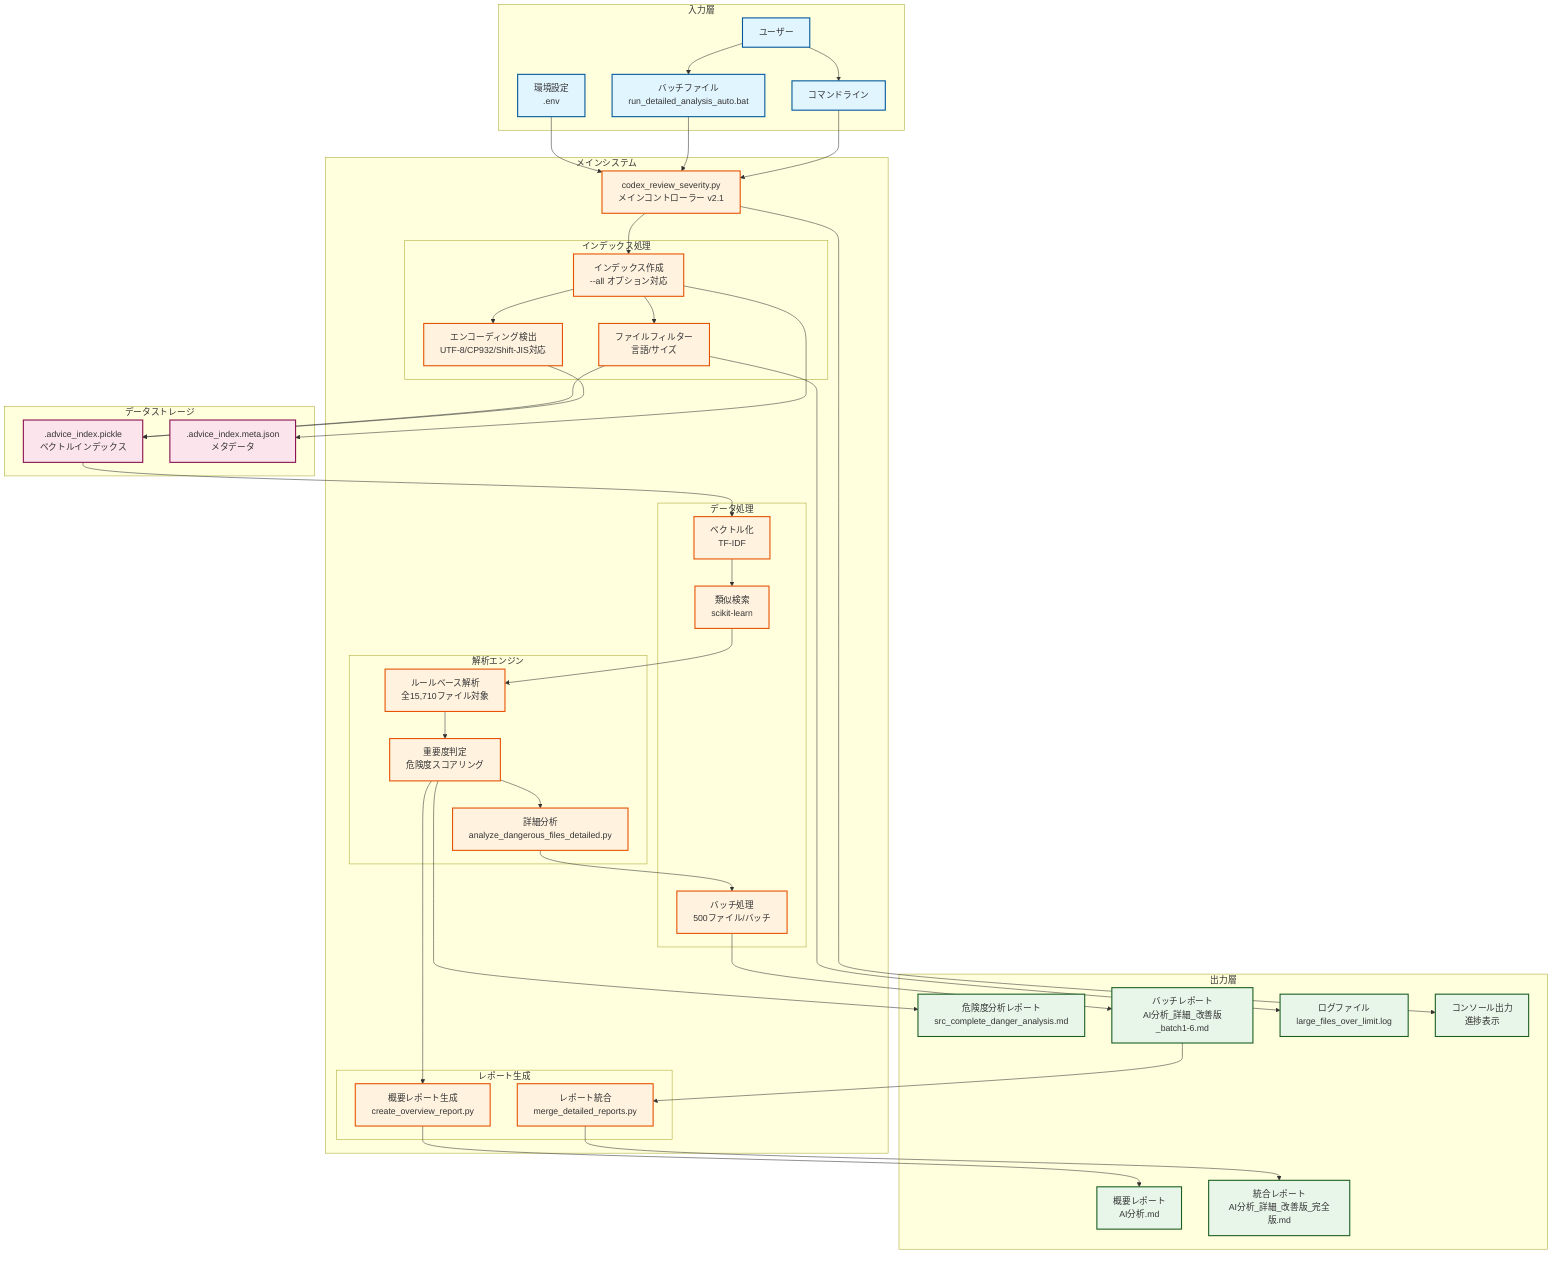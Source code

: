 graph TB
    %% コードレビューシステム アーキテクチャ図 v2.1.0

    subgraph "入力層"
        USER[ユーザー]
        CLI[コマンドライン]
        ENV[環境設定<br/>.env]
        BATCH_SCRIPT[バッチファイル<br/>run_detailed_analysis_auto.bat]
    end

    subgraph "メインシステム"
        MAIN[codex_review_severity.py<br/>メインコントローラー v2.1]

        subgraph "インデックス処理"
            INDEX[インデックス作成<br/>--all オプション対応]
            ENCODE[エンコーディング検出<br/>UTF-8/CP932/Shift-JIS対応]
            FILTER[ファイルフィルター<br/>言語/サイズ]
        end

        subgraph "解析エンジン"
            RULES[ルールベース解析<br/>全15,710ファイル対象]
            SEVERITY[重要度判定<br/>危険度スコアリング]
            DETAIL[詳細分析<br/>analyze_dangerous_files_detailed.py]
        end

        subgraph "データ処理"
            VECTOR[ベクトル化<br/>TF-IDF]
            SEARCH[類似検索<br/>scikit-learn]
            BATCH[バッチ処理<br/>500ファイル/バッチ]
        end

        subgraph "レポート生成"
            OVERVIEW[概要レポート生成<br/>create_overview_report.py]
            MERGE[レポート統合<br/>merge_detailed_reports.py]
        end
    end

    subgraph "出力層"
        REPORT_DANGER[危険度分析レポート<br/>src_complete_danger_analysis.md]
        REPORT_OVERVIEW[概要レポート<br/>AI分析.md]
        REPORT_BATCH[バッチレポート<br/>AI分析_詳細_改善版_batch1-6.md]
        REPORT_COMPLETE[統合レポート<br/>AI分析_詳細_改善版_完全版.md]
        LOG[ログファイル<br/>large_files_over_limit.log]
        CONSOLE[コンソール出力<br/>進捗表示]
    end

    subgraph "データストレージ"
        PICKLE[.advice_index.pickle<br/>ベクトルインデックス]
        META[.advice_index.meta.json<br/>メタデータ]
    end

    %% 接続関係
    USER --> CLI
    USER --> BATCH_SCRIPT
    CLI --> MAIN
    BATCH_SCRIPT --> MAIN
    ENV --> MAIN

    MAIN --> INDEX
    INDEX --> ENCODE
    INDEX --> FILTER
    ENCODE --> PICKLE
    FILTER --> PICKLE
    INDEX --> META

    PICKLE --> VECTOR
    VECTOR --> SEARCH
    SEARCH --> RULES
    RULES --> SEVERITY

    SEVERITY --> DETAIL
    DETAIL --> BATCH
    BATCH --> REPORT_BATCH

    SEVERITY --> OVERVIEW
    OVERVIEW --> REPORT_OVERVIEW

    REPORT_BATCH --> MERGE
    MERGE --> REPORT_COMPLETE

    SEVERITY --> REPORT_DANGER
    FILTER --> LOG
    MAIN --> CONSOLE

    %% スタイル
    classDef input fill:#e1f5fe,stroke:#01579b,stroke-width:2px
    classDef process fill:#fff3e0,stroke:#e65100,stroke-width:2px
    classDef output fill:#e8f5e9,stroke:#1b5e20,stroke-width:2px
    classDef storage fill:#fce4ec,stroke:#880e4f,stroke-width:2px

    class USER,CLI,ENV,BATCH_SCRIPT input
    class MAIN,INDEX,ENCODE,FILTER,RULES,SEVERITY,DETAIL,VECTOR,SEARCH,BATCH,OVERVIEW,MERGE process
    class REPORT_DANGER,REPORT_OVERVIEW,REPORT_BATCH,REPORT_COMPLETE,LOG,CONSOLE output
    class PICKLE,META storage